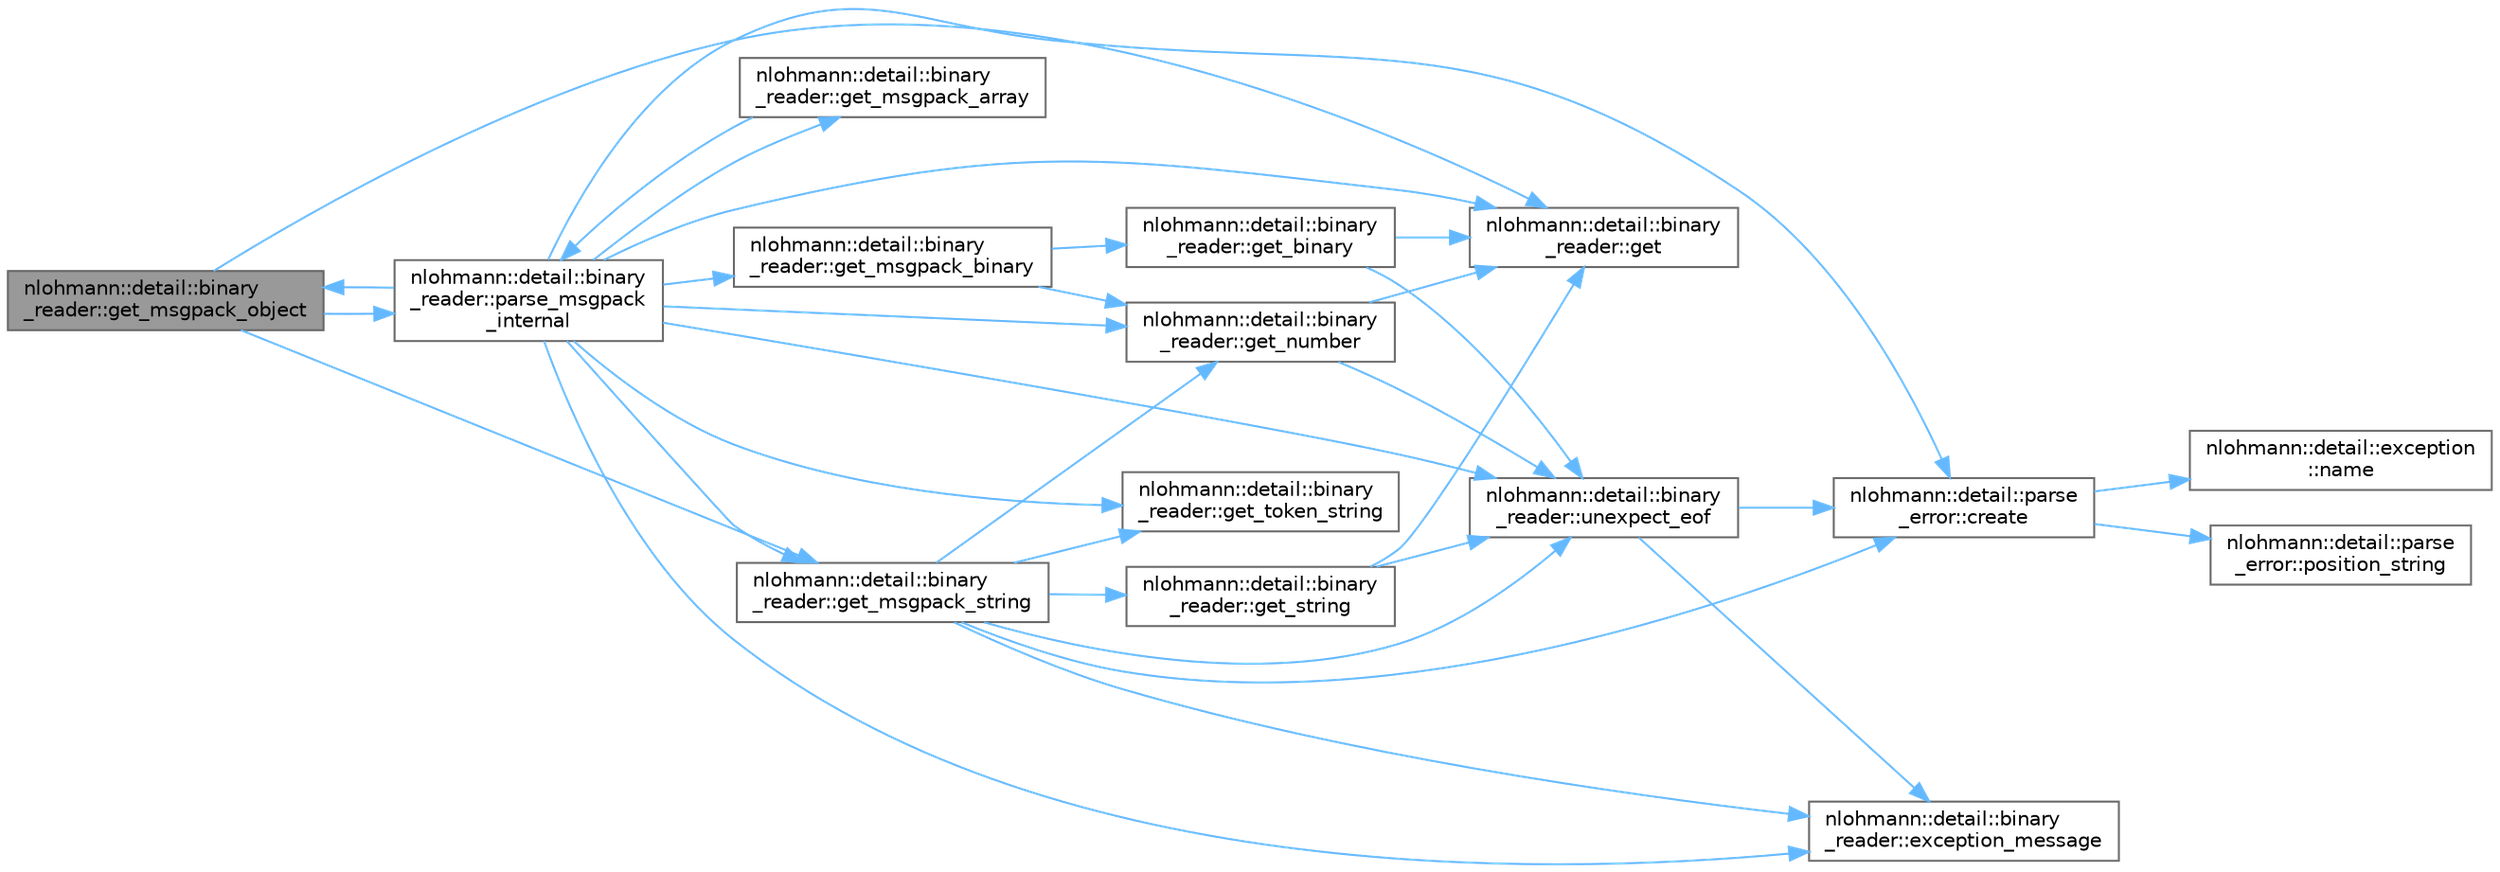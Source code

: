 digraph "nlohmann::detail::binary_reader::get_msgpack_object"
{
 // LATEX_PDF_SIZE
  bgcolor="transparent";
  edge [fontname=Helvetica,fontsize=10,labelfontname=Helvetica,labelfontsize=10];
  node [fontname=Helvetica,fontsize=10,shape=box,height=0.2,width=0.4];
  rankdir="LR";
  Node1 [label="nlohmann::detail::binary\l_reader::get_msgpack_object",height=0.2,width=0.4,color="gray40", fillcolor="grey60", style="filled", fontcolor="black",tooltip=" "];
  Node1 -> Node2 [color="steelblue1",style="solid"];
  Node2 [label="nlohmann::detail::binary\l_reader::get",height=0.2,width=0.4,color="grey40", fillcolor="white", style="filled",URL="$a01995.html#ad222095c0b21a87824cb10629299629a",tooltip="get next character from the input"];
  Node1 -> Node3 [color="steelblue1",style="solid"];
  Node3 [label="nlohmann::detail::binary\l_reader::get_msgpack_string",height=0.2,width=0.4,color="grey40", fillcolor="white", style="filled",URL="$a01995.html#ad8cba5585327caa550dd5b6dd25a64f8",tooltip="reads a MessagePack string"];
  Node3 -> Node4 [color="steelblue1",style="solid"];
  Node4 [label="nlohmann::detail::parse\l_error::create",height=0.2,width=0.4,color="grey40", fillcolor="white", style="filled",URL="$a01563.html#a137ea4d27de45d8a844fd13451d40f3d",tooltip="create a parse error exception"];
  Node4 -> Node5 [color="steelblue1",style="solid"];
  Node5 [label="nlohmann::detail::exception\l::name",height=0.2,width=0.4,color="grey40", fillcolor="white", style="filled",URL="$a01559.html#abf41a7e9178356314082284e6cfea278",tooltip=" "];
  Node4 -> Node6 [color="steelblue1",style="solid"];
  Node6 [label="nlohmann::detail::parse\l_error::position_string",height=0.2,width=0.4,color="grey40", fillcolor="white", style="filled",URL="$a01563.html#aefe74adeaa48781464ba2fd2ec63d221",tooltip=" "];
  Node3 -> Node7 [color="steelblue1",style="solid"];
  Node7 [label="nlohmann::detail::binary\l_reader::exception_message",height=0.2,width=0.4,color="grey40", fillcolor="white", style="filled",URL="$a01995.html#a9c413c9a1bade1ce345740f4d69156f0",tooltip=" "];
  Node3 -> Node8 [color="steelblue1",style="solid"];
  Node8 [label="nlohmann::detail::binary\l_reader::get_number",height=0.2,width=0.4,color="grey40", fillcolor="white", style="filled",URL="$a01995.html#ac356c6364fe0273d3303fb7a447f4ef6",tooltip=" "];
  Node8 -> Node2 [color="steelblue1",style="solid"];
  Node8 -> Node9 [color="steelblue1",style="solid"];
  Node9 [label="nlohmann::detail::binary\l_reader::unexpect_eof",height=0.2,width=0.4,color="grey40", fillcolor="white", style="filled",URL="$a01995.html#a61a0bd8bbe7b560bd429fa990ba3ba1a",tooltip=" "];
  Node9 -> Node4 [color="steelblue1",style="solid"];
  Node9 -> Node7 [color="steelblue1",style="solid"];
  Node3 -> Node10 [color="steelblue1",style="solid"];
  Node10 [label="nlohmann::detail::binary\l_reader::get_string",height=0.2,width=0.4,color="grey40", fillcolor="white", style="filled",URL="$a01995.html#a540919db22df36512f05a88945c13263",tooltip="create a string by reading characters from the input"];
  Node10 -> Node2 [color="steelblue1",style="solid"];
  Node10 -> Node9 [color="steelblue1",style="solid"];
  Node3 -> Node11 [color="steelblue1",style="solid"];
  Node11 [label="nlohmann::detail::binary\l_reader::get_token_string",height=0.2,width=0.4,color="grey40", fillcolor="white", style="filled",URL="$a01995.html#a7d323283c60a0b89ee5eeadf5cb9a5ad",tooltip=" "];
  Node3 -> Node9 [color="steelblue1",style="solid"];
  Node1 -> Node12 [color="steelblue1",style="solid"];
  Node12 [label="nlohmann::detail::binary\l_reader::parse_msgpack\l_internal",height=0.2,width=0.4,color="grey40", fillcolor="white", style="filled",URL="$a01995.html#ae020385ce9424271d61f85d3842c02cb",tooltip=" "];
  Node12 -> Node4 [color="steelblue1",style="solid"];
  Node12 -> Node7 [color="steelblue1",style="solid"];
  Node12 -> Node2 [color="steelblue1",style="solid"];
  Node12 -> Node13 [color="steelblue1",style="solid"];
  Node13 [label="nlohmann::detail::binary\l_reader::get_msgpack_array",height=0.2,width=0.4,color="grey40", fillcolor="white", style="filled",URL="$a01995.html#a0ce1d7066597952efb008aaf578b2bd6",tooltip=" "];
  Node13 -> Node12 [color="steelblue1",style="solid"];
  Node12 -> Node14 [color="steelblue1",style="solid"];
  Node14 [label="nlohmann::detail::binary\l_reader::get_msgpack_binary",height=0.2,width=0.4,color="grey40", fillcolor="white", style="filled",URL="$a01995.html#a389e550fd397a48121cb82d92bb7475a",tooltip="reads a MessagePack byte array"];
  Node14 -> Node15 [color="steelblue1",style="solid"];
  Node15 [label="nlohmann::detail::binary\l_reader::get_binary",height=0.2,width=0.4,color="grey40", fillcolor="white", style="filled",URL="$a01995.html#a55e13d567a53234573ab3833c0ca32e9",tooltip="create a byte array by reading bytes from the input"];
  Node15 -> Node2 [color="steelblue1",style="solid"];
  Node15 -> Node9 [color="steelblue1",style="solid"];
  Node14 -> Node8 [color="steelblue1",style="solid"];
  Node12 -> Node1 [color="steelblue1",style="solid"];
  Node12 -> Node3 [color="steelblue1",style="solid"];
  Node12 -> Node8 [color="steelblue1",style="solid"];
  Node12 -> Node11 [color="steelblue1",style="solid"];
  Node12 -> Node9 [color="steelblue1",style="solid"];
}
